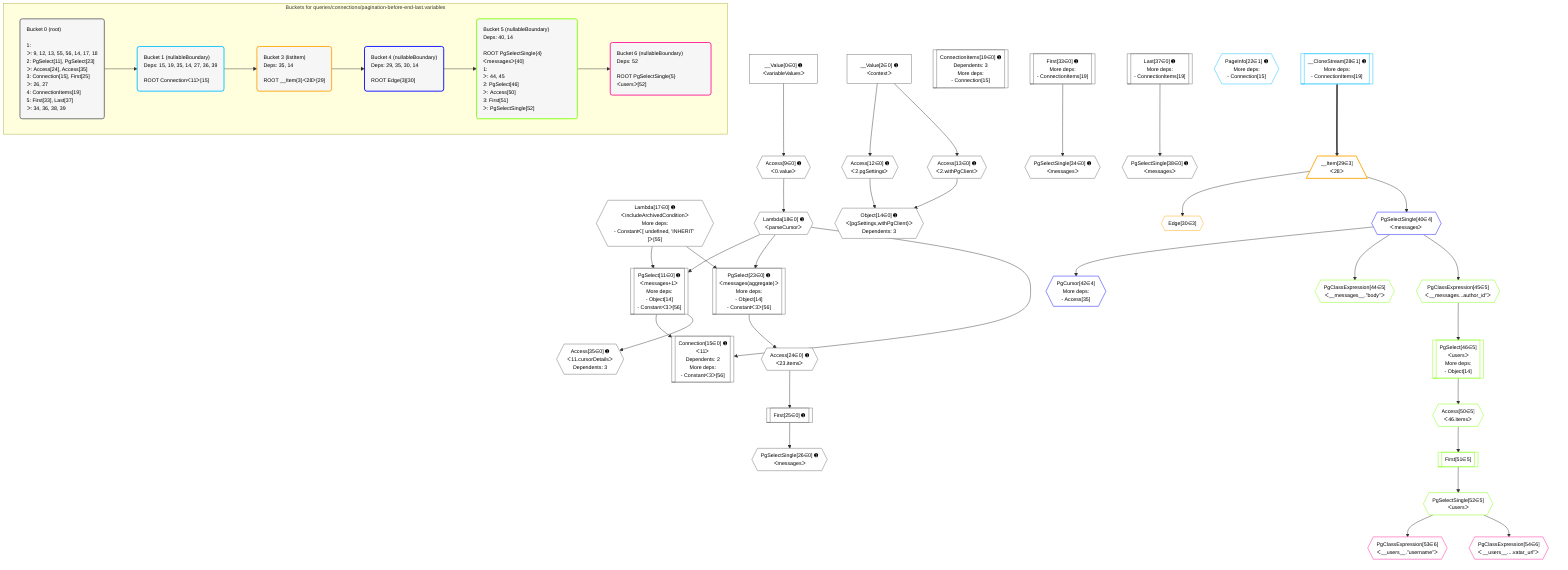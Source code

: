 %%{init: {'themeVariables': { 'fontSize': '12px'}}}%%
graph TD
    classDef path fill:#eee,stroke:#000,color:#000
    classDef plan fill:#fff,stroke-width:1px,color:#000
    classDef itemplan fill:#fff,stroke-width:2px,color:#000
    classDef unbatchedplan fill:#dff,stroke-width:1px,color:#000
    classDef sideeffectplan fill:#fcc,stroke-width:2px,color:#000
    classDef bucket fill:#f6f6f6,color:#000,stroke-width:2px,text-align:left

    subgraph "Buckets for queries/connections/pagination-before-end-last.variables"
    Bucket0("Bucket 0 (root)<br /><br />1: <br />ᐳ: 9, 12, 13, 55, 56, 14, 17, 18<br />2: PgSelect[11], PgSelect[23]<br />ᐳ: Access[24], Access[35]<br />3: Connection[15], First[25]<br />ᐳ: 26, 27<br />4: ConnectionItems[19]<br />5: First[33], Last[37]<br />ᐳ: 34, 36, 38, 39"):::bucket
    Bucket1("Bucket 1 (nullableBoundary)<br />Deps: 15, 19, 35, 14, 27, 36, 39<br /><br />ROOT Connectionᐸ11ᐳ[15]"):::bucket
    Bucket3("Bucket 3 (listItem)<br />Deps: 35, 14<br /><br />ROOT __Item{3}ᐸ28ᐳ[29]"):::bucket
    Bucket4("Bucket 4 (nullableBoundary)<br />Deps: 29, 35, 30, 14<br /><br />ROOT Edge{3}[30]"):::bucket
    Bucket5("Bucket 5 (nullableBoundary)<br />Deps: 40, 14<br /><br />ROOT PgSelectSingle{4}ᐸmessagesᐳ[40]<br />1: <br />ᐳ: 44, 45<br />2: PgSelect[46]<br />ᐳ: Access[50]<br />3: First[51]<br />ᐳ: PgSelectSingle[52]"):::bucket
    Bucket6("Bucket 6 (nullableBoundary)<br />Deps: 52<br /><br />ROOT PgSelectSingle{5}ᐸusersᐳ[52]"):::bucket
    end
    Bucket0 --> Bucket1
    Bucket1 --> Bucket3
    Bucket3 --> Bucket4
    Bucket4 --> Bucket5
    Bucket5 --> Bucket6

    %% plan dependencies
    PgSelect11[["PgSelect[11∈0] ➊<br />ᐸmessages+1ᐳ<br />More deps:<br />- Object[14]<br />- Constantᐸ3ᐳ[56]"]]:::plan
    Lambda17{{"Lambda[17∈0] ➊<br />ᐸincludeArchivedConditionᐳ<br />More deps:<br />- Constantᐸ[ undefined, 'INHERIT' ]ᐳ[55]"}}:::plan
    Lambda18{{"Lambda[18∈0] ➊<br />ᐸparseCursorᐳ"}}:::plan
    Lambda17 & Lambda18 --> PgSelect11
    PgSelect23[["PgSelect[23∈0] ➊<br />ᐸmessages(aggregate)ᐳ<br />More deps:<br />- Object[14]<br />- Constantᐸ3ᐳ[56]"]]:::plan
    Lambda17 & Lambda18 --> PgSelect23
    Connection15[["Connection[15∈0] ➊<br />ᐸ11ᐳ<br />Dependents: 2<br />More deps:<br />- Constantᐸ3ᐳ[56]"]]:::plan
    PgSelect11 & Lambda18 --> Connection15
    Object14{{"Object[14∈0] ➊<br />ᐸ{pgSettings,withPgClient}ᐳ<br />Dependents: 3"}}:::plan
    Access12{{"Access[12∈0] ➊<br />ᐸ2.pgSettingsᐳ"}}:::plan
    Access13{{"Access[13∈0] ➊<br />ᐸ2.withPgClientᐳ"}}:::plan
    Access12 & Access13 --> Object14
    Access9{{"Access[9∈0] ➊<br />ᐸ0.valueᐳ"}}:::plan
    __Value0["__Value[0∈0] ➊<br />ᐸvariableValuesᐳ"]:::plan
    __Value0 --> Access9
    __Value2["__Value[2∈0] ➊<br />ᐸcontextᐳ"]:::plan
    __Value2 --> Access12
    __Value2 --> Access13
    Access9 --> Lambda18
    ConnectionItems19[["ConnectionItems[19∈0] ➊<br />Dependents: 3<br />More deps:<br />- Connection[15]"]]:::plan
    Access24{{"Access[24∈0] ➊<br />ᐸ23.itemsᐳ"}}:::plan
    PgSelect23 --> Access24
    First25[["First[25∈0] ➊"]]:::plan
    Access24 --> First25
    PgSelectSingle26{{"PgSelectSingle[26∈0] ➊<br />ᐸmessagesᐳ"}}:::plan
    First25 --> PgSelectSingle26
    First33[["First[33∈0] ➊<br />More deps:<br />- ConnectionItems[19]"]]:::plan
    PgSelectSingle34{{"PgSelectSingle[34∈0] ➊<br />ᐸmessagesᐳ"}}:::plan
    First33 --> PgSelectSingle34
    Access35{{"Access[35∈0] ➊<br />ᐸ11.cursorDetailsᐳ<br />Dependents: 3"}}:::plan
    PgSelect11 --> Access35
    Last37[["Last[37∈0] ➊<br />More deps:<br />- ConnectionItems[19]"]]:::plan
    PgSelectSingle38{{"PgSelectSingle[38∈0] ➊<br />ᐸmessagesᐳ"}}:::plan
    Last37 --> PgSelectSingle38
    PageInfo22{{"PageInfo[22∈1] ➊<br />More deps:<br />- Connection[15]"}}:::plan
    __CloneStream28[["__CloneStream[28∈1] ➊<br />More deps:<br />- ConnectionItems[19]"]]:::plan
    __Item29[/"__Item[29∈3]<br />ᐸ28ᐳ"\]:::itemplan
    __CloneStream28 ==> __Item29
    Edge30{{"Edge[30∈3]"}}:::plan
    __Item29 --> Edge30
    PgCursor42{{"PgCursor[42∈4]<br />More deps:<br />- Access[35]"}}:::plan
    PgSelectSingle40{{"PgSelectSingle[40∈4]<br />ᐸmessagesᐳ"}}:::plan
    PgSelectSingle40 --> PgCursor42
    __Item29 --> PgSelectSingle40
    PgSelect46[["PgSelect[46∈5]<br />ᐸusersᐳ<br />More deps:<br />- Object[14]"]]:::plan
    PgClassExpression45{{"PgClassExpression[45∈5]<br />ᐸ__messages...author_id”ᐳ"}}:::plan
    PgClassExpression45 --> PgSelect46
    PgClassExpression44{{"PgClassExpression[44∈5]<br />ᐸ__messages__.”body”ᐳ"}}:::plan
    PgSelectSingle40 --> PgClassExpression44
    PgSelectSingle40 --> PgClassExpression45
    Access50{{"Access[50∈5]<br />ᐸ46.itemsᐳ"}}:::plan
    PgSelect46 --> Access50
    First51[["First[51∈5]"]]:::plan
    Access50 --> First51
    PgSelectSingle52{{"PgSelectSingle[52∈5]<br />ᐸusersᐳ"}}:::plan
    First51 --> PgSelectSingle52
    PgClassExpression53{{"PgClassExpression[53∈6]<br />ᐸ__users__.”username”ᐳ"}}:::plan
    PgSelectSingle52 --> PgClassExpression53
    PgClassExpression54{{"PgClassExpression[54∈6]<br />ᐸ__users__....vatar_url”ᐳ"}}:::plan
    PgSelectSingle52 --> PgClassExpression54

    %% define steps
    classDef bucket0 stroke:#696969
    class Bucket0,__Value0,__Value2,Access9,PgSelect11,Access12,Access13,Object14,Connection15,Lambda17,Lambda18,ConnectionItems19,PgSelect23,Access24,First25,PgSelectSingle26,First33,PgSelectSingle34,Access35,Last37,PgSelectSingle38 bucket0
    classDef bucket1 stroke:#00bfff
    class Bucket1,PageInfo22,__CloneStream28 bucket1
    classDef bucket3 stroke:#ffa500
    class Bucket3,__Item29,Edge30 bucket3
    classDef bucket4 stroke:#0000ff
    class Bucket4,PgSelectSingle40,PgCursor42 bucket4
    classDef bucket5 stroke:#7fff00
    class Bucket5,PgClassExpression44,PgClassExpression45,PgSelect46,Access50,First51,PgSelectSingle52 bucket5
    classDef bucket6 stroke:#ff1493
    class Bucket6,PgClassExpression53,PgClassExpression54 bucket6